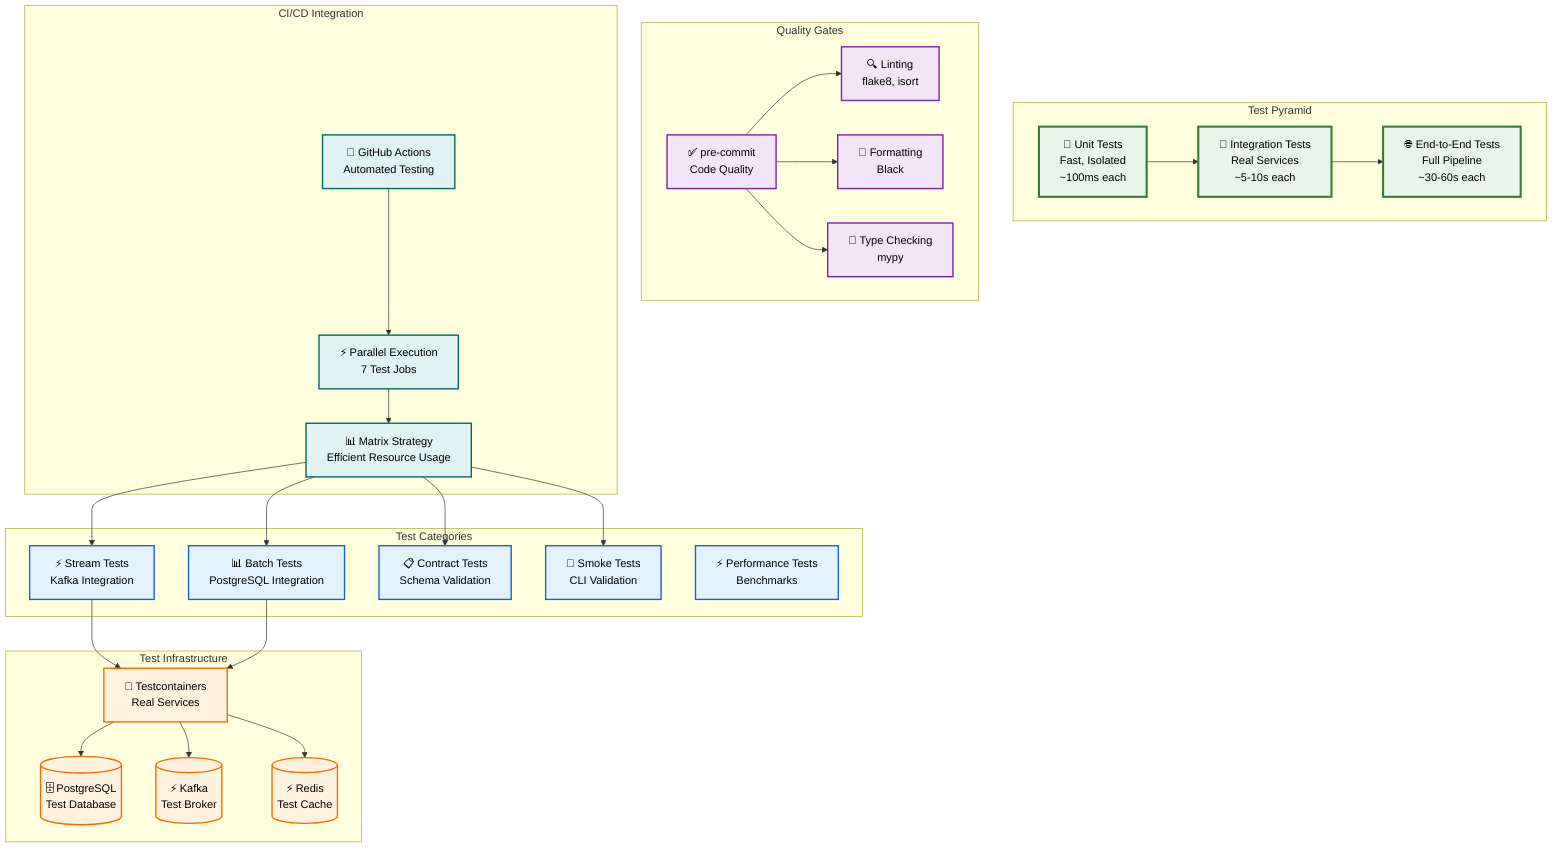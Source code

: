 graph TB
    %% Test Pyramid
    subgraph "Test Pyramid"
        UNIT["🧪 Unit Tests<br/>Fast, Isolated<br/>~100ms each"]
        INTEGRATION["🔗 Integration Tests<br/>Real Services<br/>~5-10s each"]
        E2E["🌐 End-to-End Tests<br/>Full Pipeline<br/>~30-60s each"]
    end

    %% Test Types
    subgraph "Test Categories"
        STREAM_TESTS["⚡ Stream Tests<br/>Kafka Integration"]
        BATCH_TESTS["📊 Batch Tests<br/>PostgreSQL Integration"]
        CONTRACT_TESTS["📋 Contract Tests<br/>Schema Validation"]
        SMOKE_TESTS["💨 Smoke Tests<br/>CLI Validation"]
        PERFORMANCE["⚡ Performance Tests<br/>Benchmarks"]
    end

    %% Test Infrastructure
    subgraph "Test Infrastructure"
        TESTCONTAINERS["🐳 Testcontainers<br/>Real Services"]
        POSTGRES_TEST[("🗄️ PostgreSQL<br/>Test Database")]
        KAFKA_TEST[("⚡ Kafka<br/>Test Broker")]
        REDIS_TEST[("⚡ Redis<br/>Test Cache")]
    end

    %% Quality Gates
    subgraph "Quality Gates"
        PRECOMMIT["✅ pre-commit<br/>Code Quality"]
        LINTING["🔍 Linting<br/>flake8, isort"]
        FORMATTING["🎨 Formatting<br/>Black"]
        TYPE_CHECK["📝 Type Checking<br/>mypy"]
    end

    %% CI/CD Integration
    subgraph "CI/CD Integration"
        GITHUB_ACTIONS["🔄 GitHub Actions<br/>Automated Testing"]
        PARALLEL["⚡ Parallel Execution<br/>7 Test Jobs"]
        MATRIX["📊 Matrix Strategy<br/>Efficient Resource Usage"]
    end

    %% Test Flow
    UNIT --> INTEGRATION
    INTEGRATION --> E2E

    STREAM_TESTS --> TESTCONTAINERS
    BATCH_TESTS --> TESTCONTAINERS
    TESTCONTAINERS --> POSTGRES_TEST
    TESTCONTAINERS --> KAFKA_TEST
    TESTCONTAINERS --> REDIS_TEST

    PRECOMMIT --> LINTING
    PRECOMMIT --> FORMATTING
    PRECOMMIT --> TYPE_CHECK

    GITHUB_ACTIONS --> PARALLEL
    PARALLEL --> MATRIX
    MATRIX --> STREAM_TESTS
    MATRIX --> BATCH_TESTS
    MATRIX --> CONTRACT_TESTS
    MATRIX --> SMOKE_TESTS

    %% Styling
    classDef pyramid fill:#e8f5e8,stroke:#2e7d32,stroke-width:3px,color:#000
    classDef categories fill:#e3f2fd,stroke:#1565c0,stroke-width:2px,color:#000
    classDef infrastructure fill:#fff3e0,stroke:#ef6c00,stroke-width:2px,color:#000
    classDef quality fill:#f3e5f5,stroke:#7b1fa2,stroke-width:2px,color:#000
    classDef cicd fill:#e0f2f1,stroke:#00695c,stroke-width:2px,color:#000

    class UNIT,INTEGRATION,E2E pyramid
    class STREAM_TESTS,BATCH_TESTS,CONTRACT_TESTS,SMOKE_TESTS,PERFORMANCE categories
    class TESTCONTAINERS,POSTGRES_TEST,KAFKA_TEST,REDIS_TEST infrastructure
    class PRECOMMIT,LINTING,FORMATTING,TYPE_CHECK quality
    class GITHUB_ACTIONS,PARALLEL,MATRIX cicd